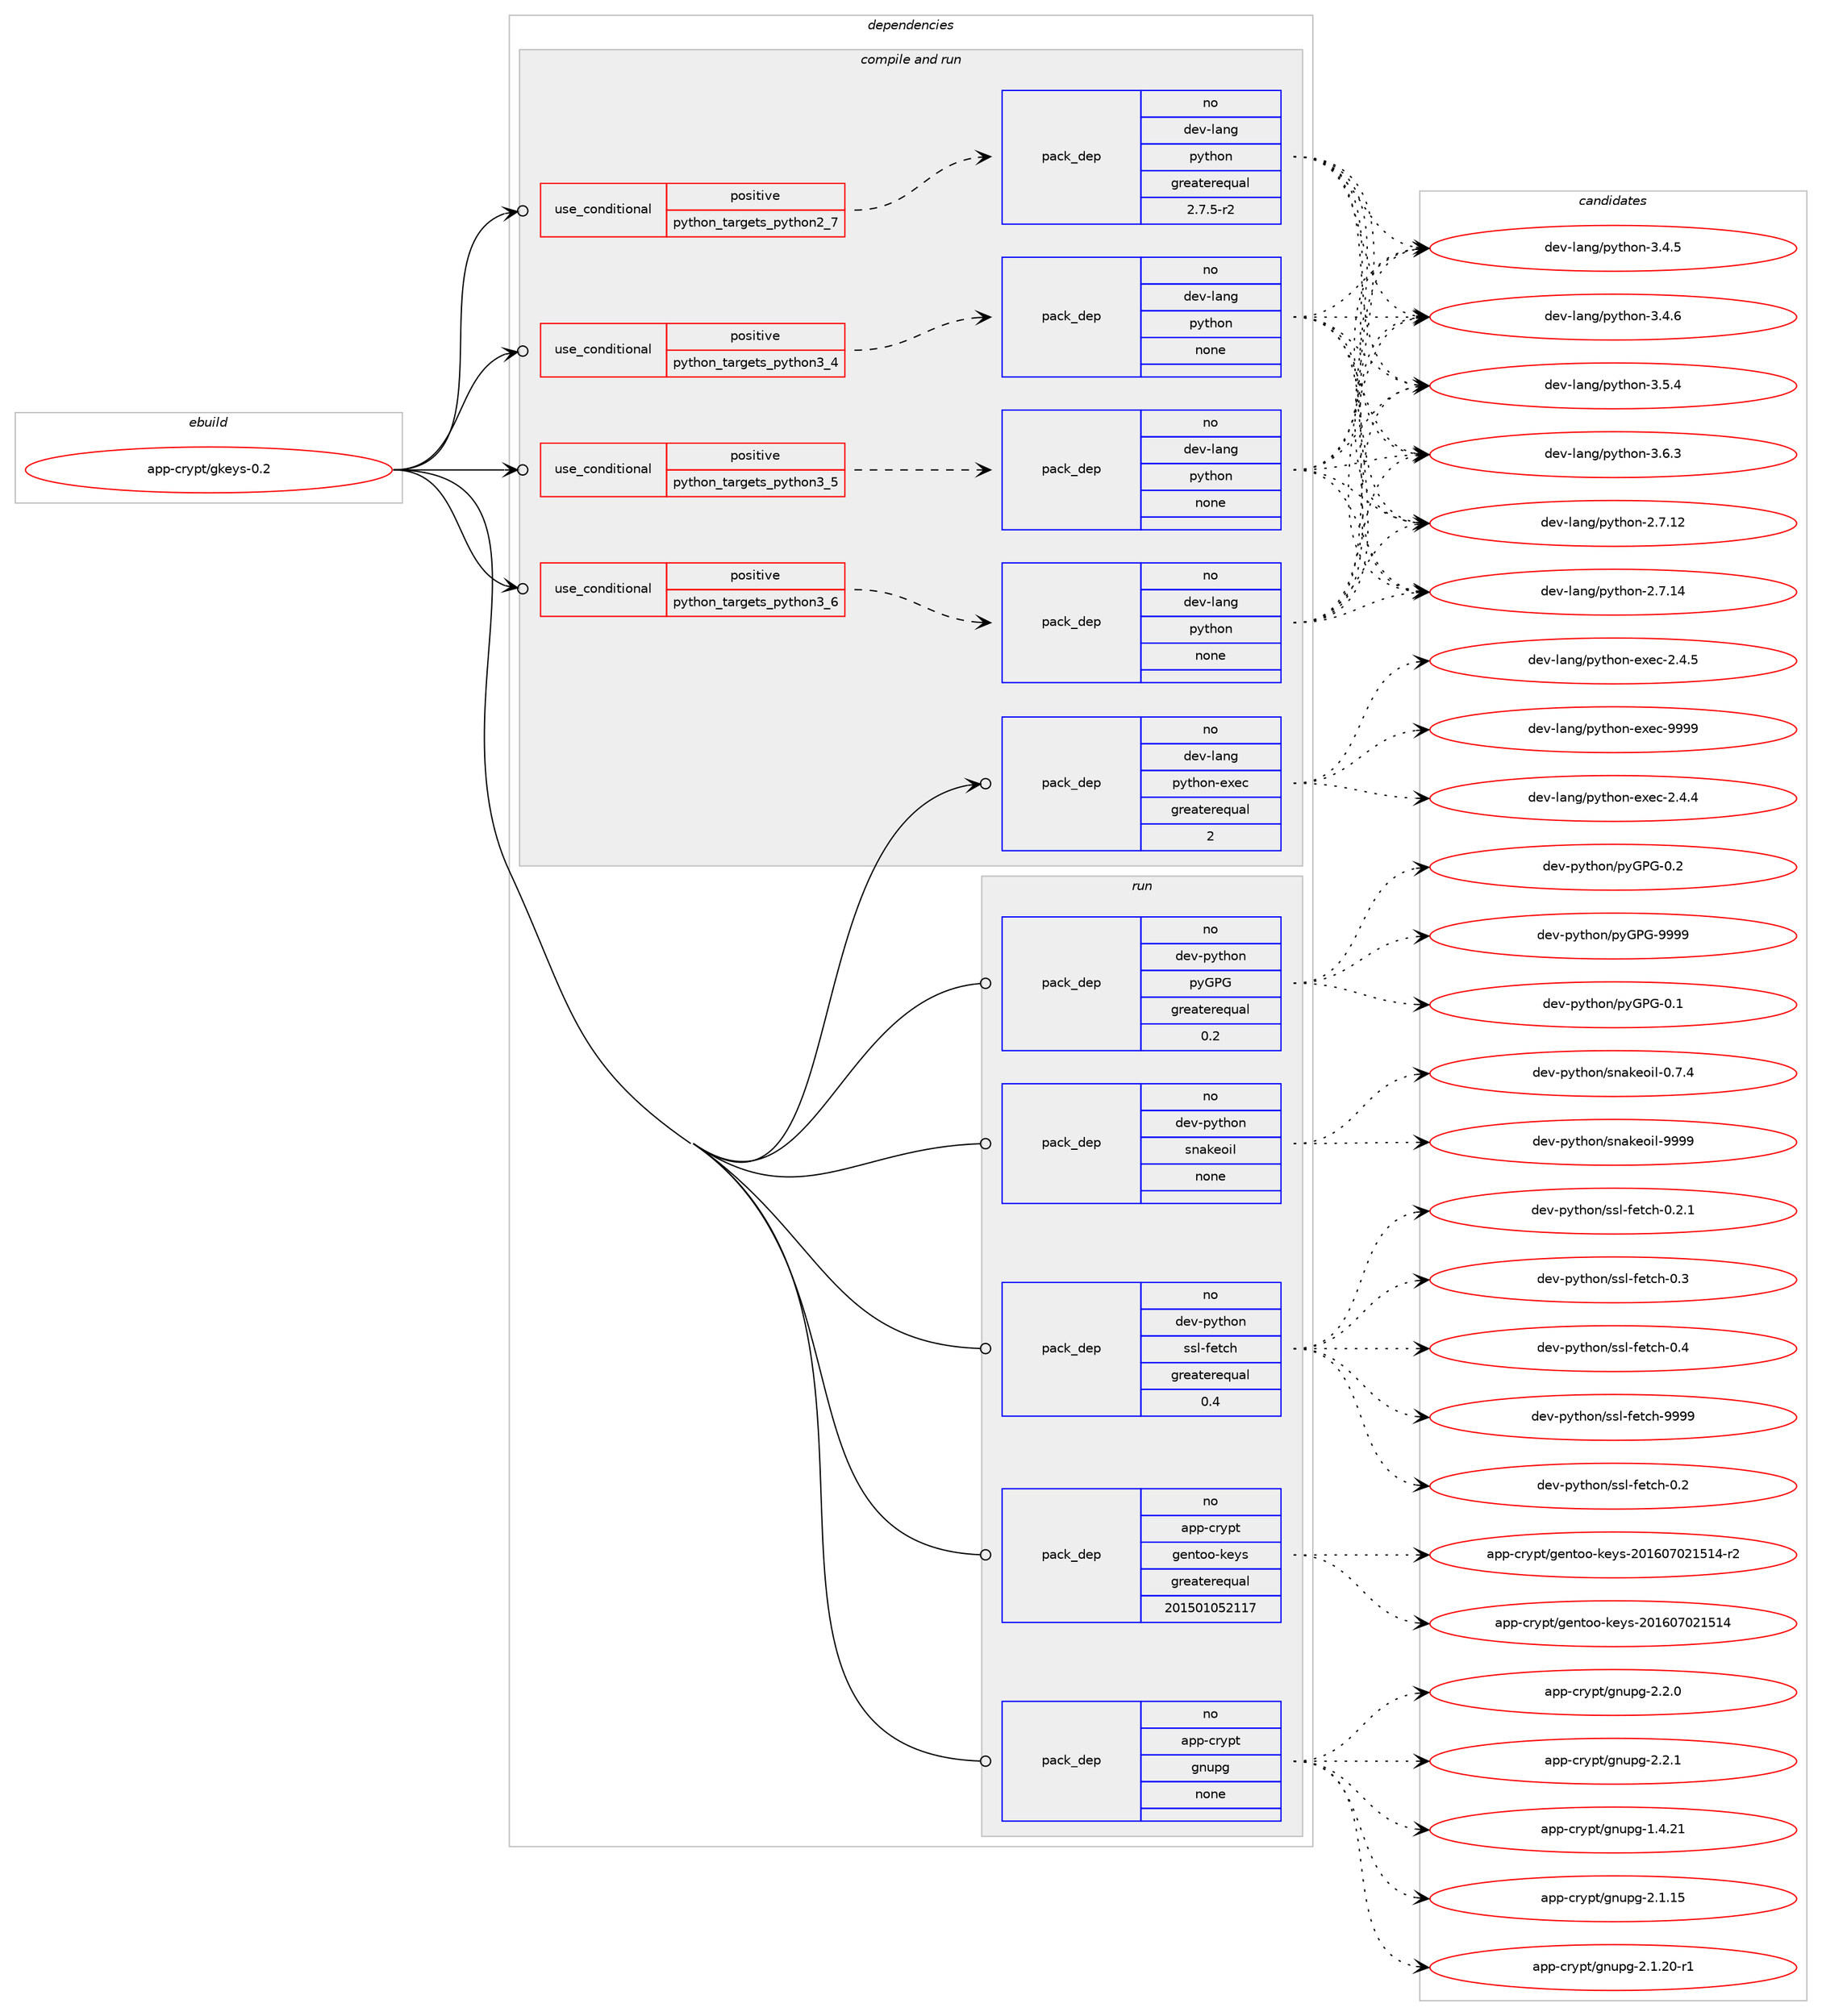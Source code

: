 digraph prolog {

# *************
# Graph options
# *************

newrank=true;
concentrate=true;
compound=true;
graph [rankdir=LR,fontname=Helvetica,fontsize=10,ranksep=1.5];#, ranksep=2.5, nodesep=0.2];
edge  [arrowhead=vee];
node  [fontname=Helvetica,fontsize=10];

# **********
# The ebuild
# **********

subgraph cluster_leftcol {
color=gray;
rank=same;
label=<<i>ebuild</i>>;
id [label="app-crypt/gkeys-0.2", color=red, width=4, href="../app-crypt/gkeys-0.2.svg"];
}

# ****************
# The dependencies
# ****************

subgraph cluster_midcol {
color=gray;
label=<<i>dependencies</i>>;
subgraph cluster_compile {
fillcolor="#eeeeee";
style=filled;
label=<<i>compile</i>>;
}
subgraph cluster_compileandrun {
fillcolor="#eeeeee";
style=filled;
label=<<i>compile and run</i>>;
subgraph cond3328 {
dependency12621 [label=<<TABLE BORDER="0" CELLBORDER="1" CELLSPACING="0" CELLPADDING="4"><TR><TD ROWSPAN="3" CELLPADDING="10">use_conditional</TD></TR><TR><TD>positive</TD></TR><TR><TD>python_targets_python2_7</TD></TR></TABLE>>, shape=none, color=red];
subgraph pack9056 {
dependency12622 [label=<<TABLE BORDER="0" CELLBORDER="1" CELLSPACING="0" CELLPADDING="4" WIDTH="220"><TR><TD ROWSPAN="6" CELLPADDING="30">pack_dep</TD></TR><TR><TD WIDTH="110">no</TD></TR><TR><TD>dev-lang</TD></TR><TR><TD>python</TD></TR><TR><TD>greaterequal</TD></TR><TR><TD>2.7.5-r2</TD></TR></TABLE>>, shape=none, color=blue];
}
dependency12621:e -> dependency12622:w [weight=20,style="dashed",arrowhead="vee"];
}
id:e -> dependency12621:w [weight=20,style="solid",arrowhead="odotvee"];
subgraph cond3329 {
dependency12623 [label=<<TABLE BORDER="0" CELLBORDER="1" CELLSPACING="0" CELLPADDING="4"><TR><TD ROWSPAN="3" CELLPADDING="10">use_conditional</TD></TR><TR><TD>positive</TD></TR><TR><TD>python_targets_python3_4</TD></TR></TABLE>>, shape=none, color=red];
subgraph pack9057 {
dependency12624 [label=<<TABLE BORDER="0" CELLBORDER="1" CELLSPACING="0" CELLPADDING="4" WIDTH="220"><TR><TD ROWSPAN="6" CELLPADDING="30">pack_dep</TD></TR><TR><TD WIDTH="110">no</TD></TR><TR><TD>dev-lang</TD></TR><TR><TD>python</TD></TR><TR><TD>none</TD></TR><TR><TD></TD></TR></TABLE>>, shape=none, color=blue];
}
dependency12623:e -> dependency12624:w [weight=20,style="dashed",arrowhead="vee"];
}
id:e -> dependency12623:w [weight=20,style="solid",arrowhead="odotvee"];
subgraph cond3330 {
dependency12625 [label=<<TABLE BORDER="0" CELLBORDER="1" CELLSPACING="0" CELLPADDING="4"><TR><TD ROWSPAN="3" CELLPADDING="10">use_conditional</TD></TR><TR><TD>positive</TD></TR><TR><TD>python_targets_python3_5</TD></TR></TABLE>>, shape=none, color=red];
subgraph pack9058 {
dependency12626 [label=<<TABLE BORDER="0" CELLBORDER="1" CELLSPACING="0" CELLPADDING="4" WIDTH="220"><TR><TD ROWSPAN="6" CELLPADDING="30">pack_dep</TD></TR><TR><TD WIDTH="110">no</TD></TR><TR><TD>dev-lang</TD></TR><TR><TD>python</TD></TR><TR><TD>none</TD></TR><TR><TD></TD></TR></TABLE>>, shape=none, color=blue];
}
dependency12625:e -> dependency12626:w [weight=20,style="dashed",arrowhead="vee"];
}
id:e -> dependency12625:w [weight=20,style="solid",arrowhead="odotvee"];
subgraph cond3331 {
dependency12627 [label=<<TABLE BORDER="0" CELLBORDER="1" CELLSPACING="0" CELLPADDING="4"><TR><TD ROWSPAN="3" CELLPADDING="10">use_conditional</TD></TR><TR><TD>positive</TD></TR><TR><TD>python_targets_python3_6</TD></TR></TABLE>>, shape=none, color=red];
subgraph pack9059 {
dependency12628 [label=<<TABLE BORDER="0" CELLBORDER="1" CELLSPACING="0" CELLPADDING="4" WIDTH="220"><TR><TD ROWSPAN="6" CELLPADDING="30">pack_dep</TD></TR><TR><TD WIDTH="110">no</TD></TR><TR><TD>dev-lang</TD></TR><TR><TD>python</TD></TR><TR><TD>none</TD></TR><TR><TD></TD></TR></TABLE>>, shape=none, color=blue];
}
dependency12627:e -> dependency12628:w [weight=20,style="dashed",arrowhead="vee"];
}
id:e -> dependency12627:w [weight=20,style="solid",arrowhead="odotvee"];
subgraph pack9060 {
dependency12629 [label=<<TABLE BORDER="0" CELLBORDER="1" CELLSPACING="0" CELLPADDING="4" WIDTH="220"><TR><TD ROWSPAN="6" CELLPADDING="30">pack_dep</TD></TR><TR><TD WIDTH="110">no</TD></TR><TR><TD>dev-lang</TD></TR><TR><TD>python-exec</TD></TR><TR><TD>greaterequal</TD></TR><TR><TD>2</TD></TR></TABLE>>, shape=none, color=blue];
}
id:e -> dependency12629:w [weight=20,style="solid",arrowhead="odotvee"];
}
subgraph cluster_run {
fillcolor="#eeeeee";
style=filled;
label=<<i>run</i>>;
subgraph pack9061 {
dependency12630 [label=<<TABLE BORDER="0" CELLBORDER="1" CELLSPACING="0" CELLPADDING="4" WIDTH="220"><TR><TD ROWSPAN="6" CELLPADDING="30">pack_dep</TD></TR><TR><TD WIDTH="110">no</TD></TR><TR><TD>app-crypt</TD></TR><TR><TD>gentoo-keys</TD></TR><TR><TD>greaterequal</TD></TR><TR><TD>201501052117</TD></TR></TABLE>>, shape=none, color=blue];
}
id:e -> dependency12630:w [weight=20,style="solid",arrowhead="odot"];
subgraph pack9062 {
dependency12631 [label=<<TABLE BORDER="0" CELLBORDER="1" CELLSPACING="0" CELLPADDING="4" WIDTH="220"><TR><TD ROWSPAN="6" CELLPADDING="30">pack_dep</TD></TR><TR><TD WIDTH="110">no</TD></TR><TR><TD>app-crypt</TD></TR><TR><TD>gnupg</TD></TR><TR><TD>none</TD></TR><TR><TD></TD></TR></TABLE>>, shape=none, color=blue];
}
id:e -> dependency12631:w [weight=20,style="solid",arrowhead="odot"];
subgraph pack9063 {
dependency12632 [label=<<TABLE BORDER="0" CELLBORDER="1" CELLSPACING="0" CELLPADDING="4" WIDTH="220"><TR><TD ROWSPAN="6" CELLPADDING="30">pack_dep</TD></TR><TR><TD WIDTH="110">no</TD></TR><TR><TD>dev-python</TD></TR><TR><TD>pyGPG</TD></TR><TR><TD>greaterequal</TD></TR><TR><TD>0.2</TD></TR></TABLE>>, shape=none, color=blue];
}
id:e -> dependency12632:w [weight=20,style="solid",arrowhead="odot"];
subgraph pack9064 {
dependency12633 [label=<<TABLE BORDER="0" CELLBORDER="1" CELLSPACING="0" CELLPADDING="4" WIDTH="220"><TR><TD ROWSPAN="6" CELLPADDING="30">pack_dep</TD></TR><TR><TD WIDTH="110">no</TD></TR><TR><TD>dev-python</TD></TR><TR><TD>snakeoil</TD></TR><TR><TD>none</TD></TR><TR><TD></TD></TR></TABLE>>, shape=none, color=blue];
}
id:e -> dependency12633:w [weight=20,style="solid",arrowhead="odot"];
subgraph pack9065 {
dependency12634 [label=<<TABLE BORDER="0" CELLBORDER="1" CELLSPACING="0" CELLPADDING="4" WIDTH="220"><TR><TD ROWSPAN="6" CELLPADDING="30">pack_dep</TD></TR><TR><TD WIDTH="110">no</TD></TR><TR><TD>dev-python</TD></TR><TR><TD>ssl-fetch</TD></TR><TR><TD>greaterequal</TD></TR><TR><TD>0.4</TD></TR></TABLE>>, shape=none, color=blue];
}
id:e -> dependency12634:w [weight=20,style="solid",arrowhead="odot"];
}
}

# **************
# The candidates
# **************

subgraph cluster_choices {
rank=same;
color=gray;
label=<<i>candidates</i>>;

subgraph choice9056 {
color=black;
nodesep=1;
choice10010111845108971101034711212111610411111045504655464950 [label="dev-lang/python-2.7.12", color=red, width=4,href="../dev-lang/python-2.7.12.svg"];
choice10010111845108971101034711212111610411111045504655464952 [label="dev-lang/python-2.7.14", color=red, width=4,href="../dev-lang/python-2.7.14.svg"];
choice100101118451089711010347112121116104111110455146524653 [label="dev-lang/python-3.4.5", color=red, width=4,href="../dev-lang/python-3.4.5.svg"];
choice100101118451089711010347112121116104111110455146524654 [label="dev-lang/python-3.4.6", color=red, width=4,href="../dev-lang/python-3.4.6.svg"];
choice100101118451089711010347112121116104111110455146534652 [label="dev-lang/python-3.5.4", color=red, width=4,href="../dev-lang/python-3.5.4.svg"];
choice100101118451089711010347112121116104111110455146544651 [label="dev-lang/python-3.6.3", color=red, width=4,href="../dev-lang/python-3.6.3.svg"];
dependency12622:e -> choice10010111845108971101034711212111610411111045504655464950:w [style=dotted,weight="100"];
dependency12622:e -> choice10010111845108971101034711212111610411111045504655464952:w [style=dotted,weight="100"];
dependency12622:e -> choice100101118451089711010347112121116104111110455146524653:w [style=dotted,weight="100"];
dependency12622:e -> choice100101118451089711010347112121116104111110455146524654:w [style=dotted,weight="100"];
dependency12622:e -> choice100101118451089711010347112121116104111110455146534652:w [style=dotted,weight="100"];
dependency12622:e -> choice100101118451089711010347112121116104111110455146544651:w [style=dotted,weight="100"];
}
subgraph choice9057 {
color=black;
nodesep=1;
choice10010111845108971101034711212111610411111045504655464950 [label="dev-lang/python-2.7.12", color=red, width=4,href="../dev-lang/python-2.7.12.svg"];
choice10010111845108971101034711212111610411111045504655464952 [label="dev-lang/python-2.7.14", color=red, width=4,href="../dev-lang/python-2.7.14.svg"];
choice100101118451089711010347112121116104111110455146524653 [label="dev-lang/python-3.4.5", color=red, width=4,href="../dev-lang/python-3.4.5.svg"];
choice100101118451089711010347112121116104111110455146524654 [label="dev-lang/python-3.4.6", color=red, width=4,href="../dev-lang/python-3.4.6.svg"];
choice100101118451089711010347112121116104111110455146534652 [label="dev-lang/python-3.5.4", color=red, width=4,href="../dev-lang/python-3.5.4.svg"];
choice100101118451089711010347112121116104111110455146544651 [label="dev-lang/python-3.6.3", color=red, width=4,href="../dev-lang/python-3.6.3.svg"];
dependency12624:e -> choice10010111845108971101034711212111610411111045504655464950:w [style=dotted,weight="100"];
dependency12624:e -> choice10010111845108971101034711212111610411111045504655464952:w [style=dotted,weight="100"];
dependency12624:e -> choice100101118451089711010347112121116104111110455146524653:w [style=dotted,weight="100"];
dependency12624:e -> choice100101118451089711010347112121116104111110455146524654:w [style=dotted,weight="100"];
dependency12624:e -> choice100101118451089711010347112121116104111110455146534652:w [style=dotted,weight="100"];
dependency12624:e -> choice100101118451089711010347112121116104111110455146544651:w [style=dotted,weight="100"];
}
subgraph choice9058 {
color=black;
nodesep=1;
choice10010111845108971101034711212111610411111045504655464950 [label="dev-lang/python-2.7.12", color=red, width=4,href="../dev-lang/python-2.7.12.svg"];
choice10010111845108971101034711212111610411111045504655464952 [label="dev-lang/python-2.7.14", color=red, width=4,href="../dev-lang/python-2.7.14.svg"];
choice100101118451089711010347112121116104111110455146524653 [label="dev-lang/python-3.4.5", color=red, width=4,href="../dev-lang/python-3.4.5.svg"];
choice100101118451089711010347112121116104111110455146524654 [label="dev-lang/python-3.4.6", color=red, width=4,href="../dev-lang/python-3.4.6.svg"];
choice100101118451089711010347112121116104111110455146534652 [label="dev-lang/python-3.5.4", color=red, width=4,href="../dev-lang/python-3.5.4.svg"];
choice100101118451089711010347112121116104111110455146544651 [label="dev-lang/python-3.6.3", color=red, width=4,href="../dev-lang/python-3.6.3.svg"];
dependency12626:e -> choice10010111845108971101034711212111610411111045504655464950:w [style=dotted,weight="100"];
dependency12626:e -> choice10010111845108971101034711212111610411111045504655464952:w [style=dotted,weight="100"];
dependency12626:e -> choice100101118451089711010347112121116104111110455146524653:w [style=dotted,weight="100"];
dependency12626:e -> choice100101118451089711010347112121116104111110455146524654:w [style=dotted,weight="100"];
dependency12626:e -> choice100101118451089711010347112121116104111110455146534652:w [style=dotted,weight="100"];
dependency12626:e -> choice100101118451089711010347112121116104111110455146544651:w [style=dotted,weight="100"];
}
subgraph choice9059 {
color=black;
nodesep=1;
choice10010111845108971101034711212111610411111045504655464950 [label="dev-lang/python-2.7.12", color=red, width=4,href="../dev-lang/python-2.7.12.svg"];
choice10010111845108971101034711212111610411111045504655464952 [label="dev-lang/python-2.7.14", color=red, width=4,href="../dev-lang/python-2.7.14.svg"];
choice100101118451089711010347112121116104111110455146524653 [label="dev-lang/python-3.4.5", color=red, width=4,href="../dev-lang/python-3.4.5.svg"];
choice100101118451089711010347112121116104111110455146524654 [label="dev-lang/python-3.4.6", color=red, width=4,href="../dev-lang/python-3.4.6.svg"];
choice100101118451089711010347112121116104111110455146534652 [label="dev-lang/python-3.5.4", color=red, width=4,href="../dev-lang/python-3.5.4.svg"];
choice100101118451089711010347112121116104111110455146544651 [label="dev-lang/python-3.6.3", color=red, width=4,href="../dev-lang/python-3.6.3.svg"];
dependency12628:e -> choice10010111845108971101034711212111610411111045504655464950:w [style=dotted,weight="100"];
dependency12628:e -> choice10010111845108971101034711212111610411111045504655464952:w [style=dotted,weight="100"];
dependency12628:e -> choice100101118451089711010347112121116104111110455146524653:w [style=dotted,weight="100"];
dependency12628:e -> choice100101118451089711010347112121116104111110455146524654:w [style=dotted,weight="100"];
dependency12628:e -> choice100101118451089711010347112121116104111110455146534652:w [style=dotted,weight="100"];
dependency12628:e -> choice100101118451089711010347112121116104111110455146544651:w [style=dotted,weight="100"];
}
subgraph choice9060 {
color=black;
nodesep=1;
choice1001011184510897110103471121211161041111104510112010199455046524652 [label="dev-lang/python-exec-2.4.4", color=red, width=4,href="../dev-lang/python-exec-2.4.4.svg"];
choice1001011184510897110103471121211161041111104510112010199455046524653 [label="dev-lang/python-exec-2.4.5", color=red, width=4,href="../dev-lang/python-exec-2.4.5.svg"];
choice10010111845108971101034711212111610411111045101120101994557575757 [label="dev-lang/python-exec-9999", color=red, width=4,href="../dev-lang/python-exec-9999.svg"];
dependency12629:e -> choice1001011184510897110103471121211161041111104510112010199455046524652:w [style=dotted,weight="100"];
dependency12629:e -> choice1001011184510897110103471121211161041111104510112010199455046524653:w [style=dotted,weight="100"];
dependency12629:e -> choice10010111845108971101034711212111610411111045101120101994557575757:w [style=dotted,weight="100"];
}
subgraph choice9061 {
color=black;
nodesep=1;
choice971121124599114121112116471031011101161111114510710112111545504849544855485049534952 [label="app-crypt/gentoo-keys-201607021514", color=red, width=4,href="../app-crypt/gentoo-keys-201607021514.svg"];
choice9711211245991141211121164710310111011611111145107101121115455048495448554850495349524511450 [label="app-crypt/gentoo-keys-201607021514-r2", color=red, width=4,href="../app-crypt/gentoo-keys-201607021514-r2.svg"];
dependency12630:e -> choice971121124599114121112116471031011101161111114510710112111545504849544855485049534952:w [style=dotted,weight="100"];
dependency12630:e -> choice9711211245991141211121164710310111011611111145107101121115455048495448554850495349524511450:w [style=dotted,weight="100"];
}
subgraph choice9062 {
color=black;
nodesep=1;
choice9711211245991141211121164710311011711210345494652465049 [label="app-crypt/gnupg-1.4.21", color=red, width=4,href="../app-crypt/gnupg-1.4.21.svg"];
choice9711211245991141211121164710311011711210345504649464953 [label="app-crypt/gnupg-2.1.15", color=red, width=4,href="../app-crypt/gnupg-2.1.15.svg"];
choice97112112459911412111211647103110117112103455046494650484511449 [label="app-crypt/gnupg-2.1.20-r1", color=red, width=4,href="../app-crypt/gnupg-2.1.20-r1.svg"];
choice97112112459911412111211647103110117112103455046504648 [label="app-crypt/gnupg-2.2.0", color=red, width=4,href="../app-crypt/gnupg-2.2.0.svg"];
choice97112112459911412111211647103110117112103455046504649 [label="app-crypt/gnupg-2.2.1", color=red, width=4,href="../app-crypt/gnupg-2.2.1.svg"];
dependency12631:e -> choice9711211245991141211121164710311011711210345494652465049:w [style=dotted,weight="100"];
dependency12631:e -> choice9711211245991141211121164710311011711210345504649464953:w [style=dotted,weight="100"];
dependency12631:e -> choice97112112459911412111211647103110117112103455046494650484511449:w [style=dotted,weight="100"];
dependency12631:e -> choice97112112459911412111211647103110117112103455046504648:w [style=dotted,weight="100"];
dependency12631:e -> choice97112112459911412111211647103110117112103455046504649:w [style=dotted,weight="100"];
}
subgraph choice9063 {
color=black;
nodesep=1;
choice100101118451121211161041111104711212171807145484649 [label="dev-python/pyGPG-0.1", color=red, width=4,href="../dev-python/pyGPG-0.1.svg"];
choice100101118451121211161041111104711212171807145484650 [label="dev-python/pyGPG-0.2", color=red, width=4,href="../dev-python/pyGPG-0.2.svg"];
choice10010111845112121116104111110471121217180714557575757 [label="dev-python/pyGPG-9999", color=red, width=4,href="../dev-python/pyGPG-9999.svg"];
dependency12632:e -> choice100101118451121211161041111104711212171807145484649:w [style=dotted,weight="100"];
dependency12632:e -> choice100101118451121211161041111104711212171807145484650:w [style=dotted,weight="100"];
dependency12632:e -> choice10010111845112121116104111110471121217180714557575757:w [style=dotted,weight="100"];
}
subgraph choice9064 {
color=black;
nodesep=1;
choice100101118451121211161041111104711511097107101111105108454846554652 [label="dev-python/snakeoil-0.7.4", color=red, width=4,href="../dev-python/snakeoil-0.7.4.svg"];
choice1001011184511212111610411111047115110971071011111051084557575757 [label="dev-python/snakeoil-9999", color=red, width=4,href="../dev-python/snakeoil-9999.svg"];
dependency12633:e -> choice100101118451121211161041111104711511097107101111105108454846554652:w [style=dotted,weight="100"];
dependency12633:e -> choice1001011184511212111610411111047115110971071011111051084557575757:w [style=dotted,weight="100"];
}
subgraph choice9065 {
color=black;
nodesep=1;
choice1001011184511212111610411111047115115108451021011169910445484650 [label="dev-python/ssl-fetch-0.2", color=red, width=4,href="../dev-python/ssl-fetch-0.2.svg"];
choice10010111845112121116104111110471151151084510210111699104454846504649 [label="dev-python/ssl-fetch-0.2.1", color=red, width=4,href="../dev-python/ssl-fetch-0.2.1.svg"];
choice1001011184511212111610411111047115115108451021011169910445484651 [label="dev-python/ssl-fetch-0.3", color=red, width=4,href="../dev-python/ssl-fetch-0.3.svg"];
choice1001011184511212111610411111047115115108451021011169910445484652 [label="dev-python/ssl-fetch-0.4", color=red, width=4,href="../dev-python/ssl-fetch-0.4.svg"];
choice100101118451121211161041111104711511510845102101116991044557575757 [label="dev-python/ssl-fetch-9999", color=red, width=4,href="../dev-python/ssl-fetch-9999.svg"];
dependency12634:e -> choice1001011184511212111610411111047115115108451021011169910445484650:w [style=dotted,weight="100"];
dependency12634:e -> choice10010111845112121116104111110471151151084510210111699104454846504649:w [style=dotted,weight="100"];
dependency12634:e -> choice1001011184511212111610411111047115115108451021011169910445484651:w [style=dotted,weight="100"];
dependency12634:e -> choice1001011184511212111610411111047115115108451021011169910445484652:w [style=dotted,weight="100"];
dependency12634:e -> choice100101118451121211161041111104711511510845102101116991044557575757:w [style=dotted,weight="100"];
}
}

}
